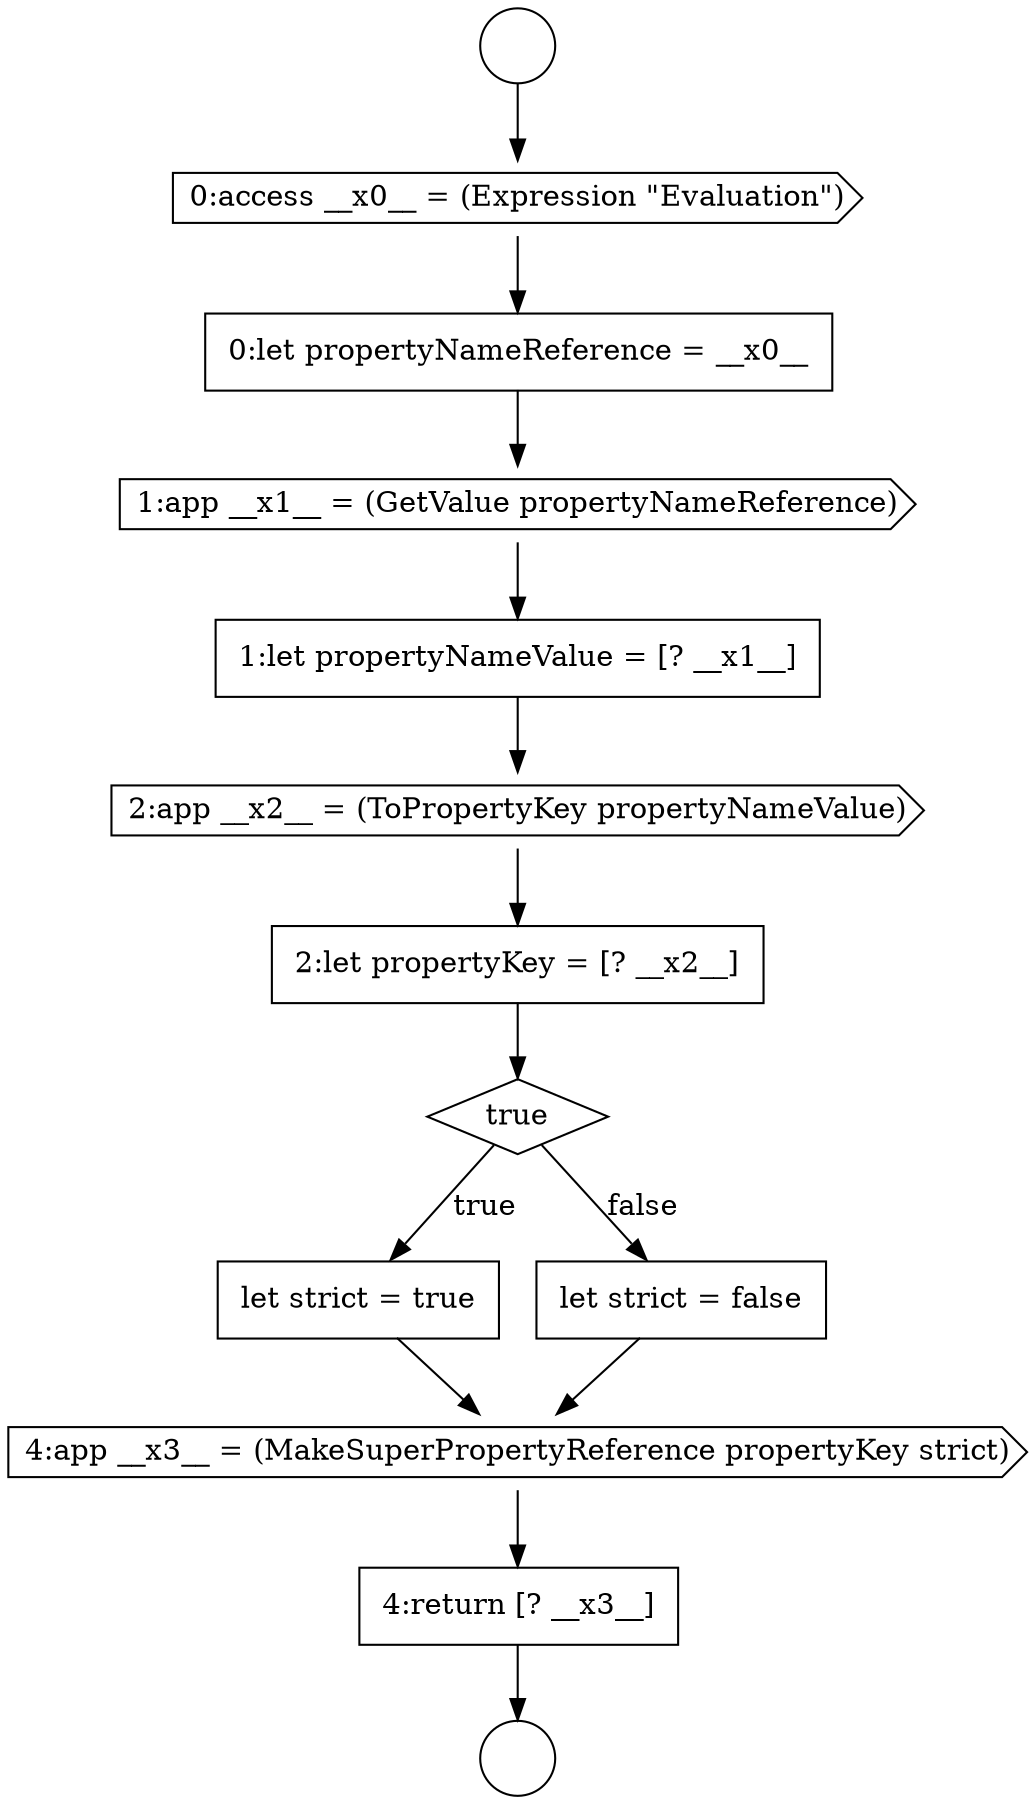 digraph {
  node4062 [shape=none, margin=0, label=<<font color="black">
    <table border="0" cellborder="1" cellspacing="0" cellpadding="10">
      <tr><td align="left">4:return [? __x3__]</td></tr>
    </table>
  </font>> color="black" fillcolor="white" style=filled]
  node4058 [shape=diamond, label=<<font color="black">true</font>> color="black" fillcolor="white" style=filled]
  node4050 [shape=circle label=" " color="black" fillcolor="white" style=filled]
  node4055 [shape=none, margin=0, label=<<font color="black">
    <table border="0" cellborder="1" cellspacing="0" cellpadding="10">
      <tr><td align="left">1:let propertyNameValue = [? __x1__]</td></tr>
    </table>
  </font>> color="black" fillcolor="white" style=filled]
  node4059 [shape=none, margin=0, label=<<font color="black">
    <table border="0" cellborder="1" cellspacing="0" cellpadding="10">
      <tr><td align="left">let strict = true</td></tr>
    </table>
  </font>> color="black" fillcolor="white" style=filled]
  node4053 [shape=none, margin=0, label=<<font color="black">
    <table border="0" cellborder="1" cellspacing="0" cellpadding="10">
      <tr><td align="left">0:let propertyNameReference = __x0__</td></tr>
    </table>
  </font>> color="black" fillcolor="white" style=filled]
  node4054 [shape=cds, label=<<font color="black">1:app __x1__ = (GetValue propertyNameReference)</font>> color="black" fillcolor="white" style=filled]
  node4060 [shape=none, margin=0, label=<<font color="black">
    <table border="0" cellborder="1" cellspacing="0" cellpadding="10">
      <tr><td align="left">let strict = false</td></tr>
    </table>
  </font>> color="black" fillcolor="white" style=filled]
  node4052 [shape=cds, label=<<font color="black">0:access __x0__ = (Expression &quot;Evaluation&quot;)</font>> color="black" fillcolor="white" style=filled]
  node4057 [shape=none, margin=0, label=<<font color="black">
    <table border="0" cellborder="1" cellspacing="0" cellpadding="10">
      <tr><td align="left">2:let propertyKey = [? __x2__]</td></tr>
    </table>
  </font>> color="black" fillcolor="white" style=filled]
  node4061 [shape=cds, label=<<font color="black">4:app __x3__ = (MakeSuperPropertyReference propertyKey strict)</font>> color="black" fillcolor="white" style=filled]
  node4051 [shape=circle label=" " color="black" fillcolor="white" style=filled]
  node4056 [shape=cds, label=<<font color="black">2:app __x2__ = (ToPropertyKey propertyNameValue)</font>> color="black" fillcolor="white" style=filled]
  node4060 -> node4061 [ color="black"]
  node4059 -> node4061 [ color="black"]
  node4057 -> node4058 [ color="black"]
  node4061 -> node4062 [ color="black"]
  node4053 -> node4054 [ color="black"]
  node4055 -> node4056 [ color="black"]
  node4052 -> node4053 [ color="black"]
  node4058 -> node4059 [label=<<font color="black">true</font>> color="black"]
  node4058 -> node4060 [label=<<font color="black">false</font>> color="black"]
  node4056 -> node4057 [ color="black"]
  node4054 -> node4055 [ color="black"]
  node4050 -> node4052 [ color="black"]
  node4062 -> node4051 [ color="black"]
}

